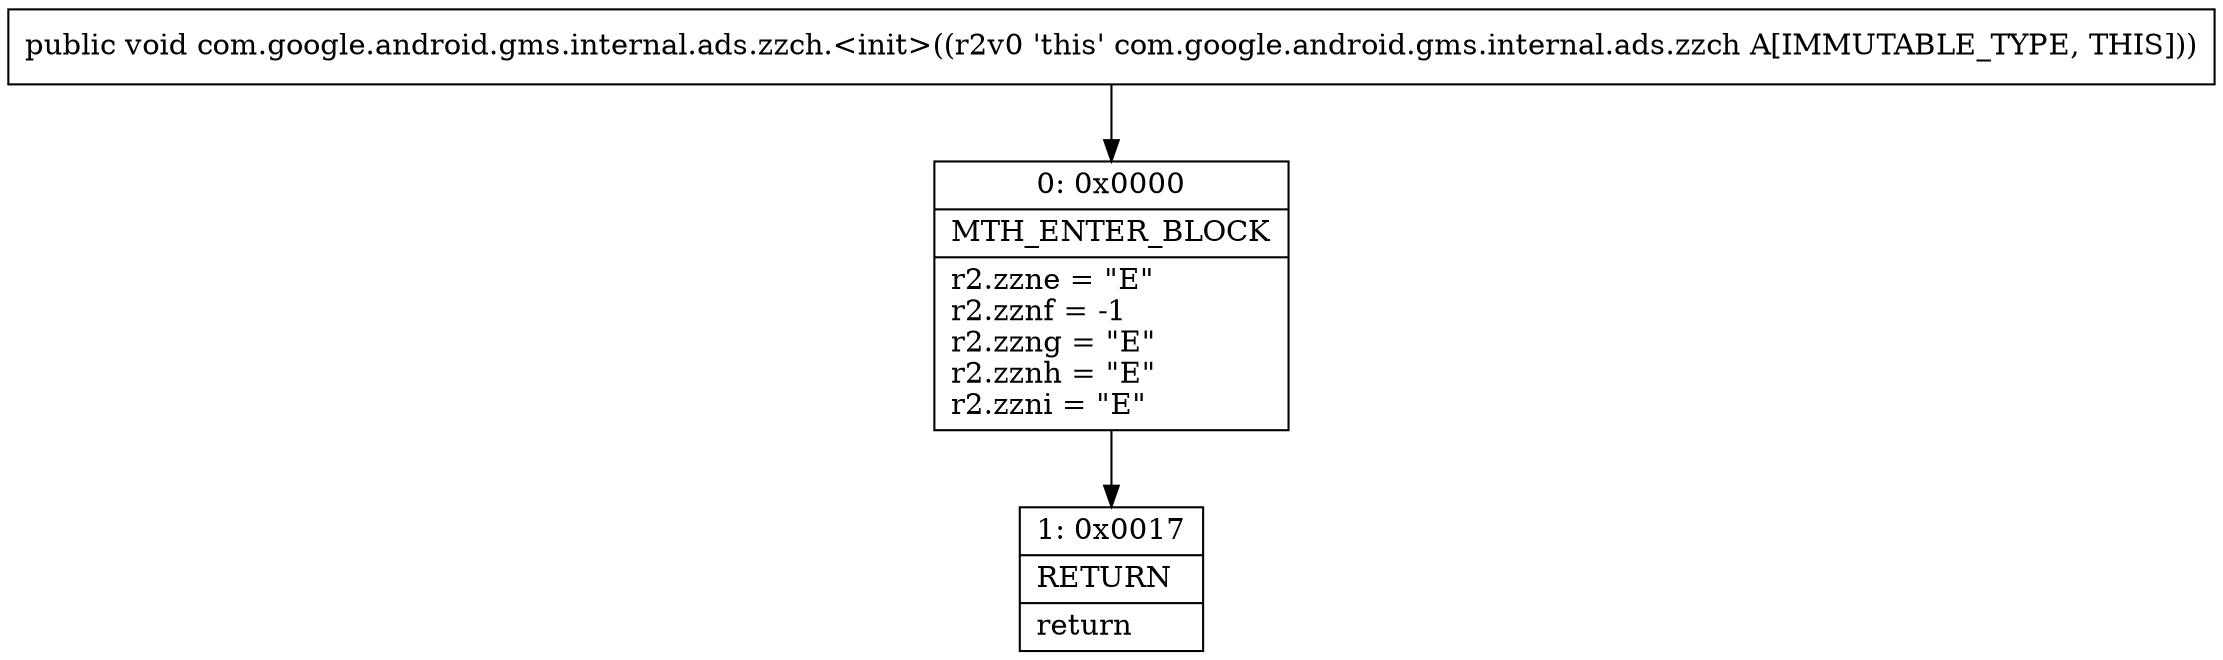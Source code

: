 digraph "CFG forcom.google.android.gms.internal.ads.zzch.\<init\>()V" {
Node_0 [shape=record,label="{0\:\ 0x0000|MTH_ENTER_BLOCK\l|r2.zzne = \"E\"\lr2.zznf = \-1\lr2.zzng = \"E\"\lr2.zznh = \"E\"\lr2.zzni = \"E\"\l}"];
Node_1 [shape=record,label="{1\:\ 0x0017|RETURN\l|return\l}"];
MethodNode[shape=record,label="{public void com.google.android.gms.internal.ads.zzch.\<init\>((r2v0 'this' com.google.android.gms.internal.ads.zzch A[IMMUTABLE_TYPE, THIS])) }"];
MethodNode -> Node_0;
Node_0 -> Node_1;
}

